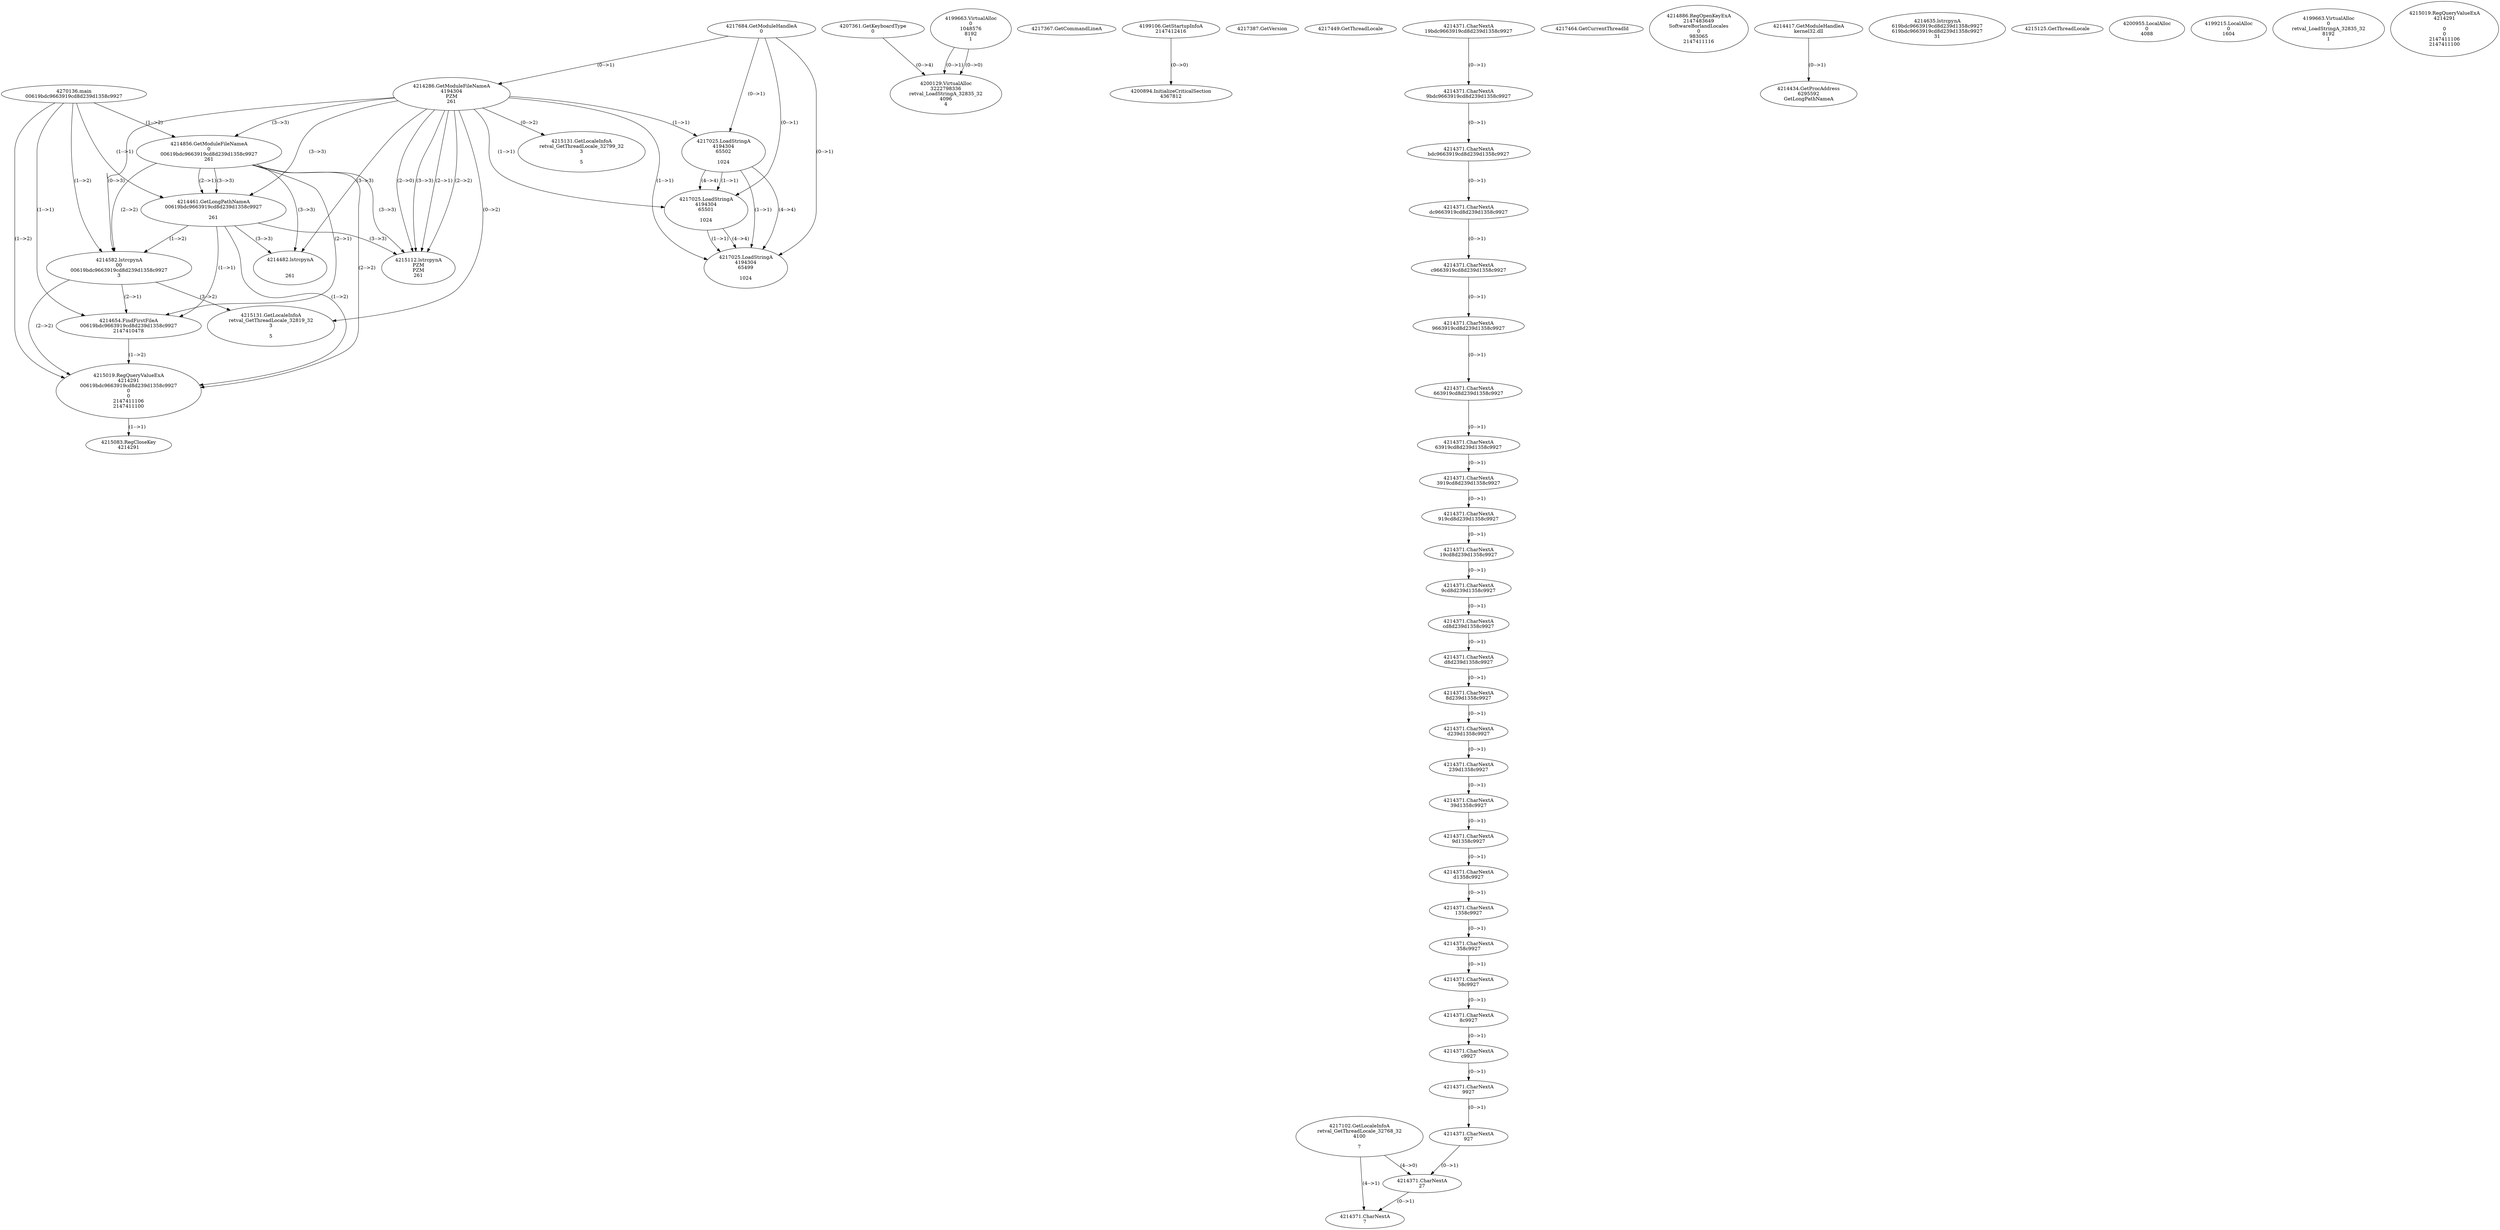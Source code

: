 // Global SCDG with merge call
digraph {
	0 [label="4270136.main
00619bdc9663919cd8d239d1358c9927"]
	1 [label="4217684.GetModuleHandleA
0"]
	2 [label="4207361.GetKeyboardType
0"]
	3 [label="4217367.GetCommandLineA
"]
	4 [label="4199106.GetStartupInfoA
2147412416"]
	5 [label="4217387.GetVersion
"]
	6 [label="4217449.GetThreadLocale
"]
	7 [label="4217102.GetLocaleInfoA
retval_GetThreadLocale_32768_32
4100

7"]
	8 [label="4217464.GetCurrentThreadId
"]
	9 [label="4214286.GetModuleFileNameA
4194304
PZM
261"]
	1 -> 9 [label="(0-->1)"]
	10 [label="4214856.GetModuleFileNameA
0
00619bdc9663919cd8d239d1358c9927
261"]
	0 -> 10 [label="(1-->2)"]
	9 -> 10 [label="(3-->3)"]
	11 [label="4214886.RegOpenKeyExA
2147483649
Software\Borland\Locales
0
983065
2147411116"]
	12 [label="4214417.GetModuleHandleA
kernel32.dll"]
	13 [label="4214434.GetProcAddress
6295592
GetLongPathNameA"]
	12 -> 13 [label="(0-->1)"]
	14 [label="4214461.GetLongPathNameA
00619bdc9663919cd8d239d1358c9927

261"]
	0 -> 14 [label="(1-->1)"]
	10 -> 14 [label="(2-->1)"]
	9 -> 14 [label="(3-->3)"]
	10 -> 14 [label="(3-->3)"]
	15 [label="4214582.lstrcpynA
00
00619bdc9663919cd8d239d1358c9927
3"]
	0 -> 15 [label="(1-->2)"]
	10 -> 15 [label="(2-->2)"]
	14 -> 15 [label="(1-->2)"]
	9 -> 15 [label="(0-->3)"]
	16 [label="4214371.CharNextA
19bdc9663919cd8d239d1358c9927"]
	17 [label="4214371.CharNextA
9bdc9663919cd8d239d1358c9927"]
	16 -> 17 [label="(0-->1)"]
	18 [label="4214371.CharNextA
bdc9663919cd8d239d1358c9927"]
	17 -> 18 [label="(0-->1)"]
	19 [label="4214371.CharNextA
dc9663919cd8d239d1358c9927"]
	18 -> 19 [label="(0-->1)"]
	20 [label="4214371.CharNextA
c9663919cd8d239d1358c9927"]
	19 -> 20 [label="(0-->1)"]
	21 [label="4214371.CharNextA
9663919cd8d239d1358c9927"]
	20 -> 21 [label="(0-->1)"]
	22 [label="4214371.CharNextA
663919cd8d239d1358c9927"]
	21 -> 22 [label="(0-->1)"]
	23 [label="4214371.CharNextA
63919cd8d239d1358c9927"]
	22 -> 23 [label="(0-->1)"]
	24 [label="4214371.CharNextA
3919cd8d239d1358c9927"]
	23 -> 24 [label="(0-->1)"]
	25 [label="4214371.CharNextA
919cd8d239d1358c9927"]
	24 -> 25 [label="(0-->1)"]
	26 [label="4214371.CharNextA
19cd8d239d1358c9927"]
	25 -> 26 [label="(0-->1)"]
	27 [label="4214371.CharNextA
9cd8d239d1358c9927"]
	26 -> 27 [label="(0-->1)"]
	28 [label="4214371.CharNextA
cd8d239d1358c9927"]
	27 -> 28 [label="(0-->1)"]
	29 [label="4214371.CharNextA
d8d239d1358c9927"]
	28 -> 29 [label="(0-->1)"]
	30 [label="4214371.CharNextA
8d239d1358c9927"]
	29 -> 30 [label="(0-->1)"]
	31 [label="4214371.CharNextA
d239d1358c9927"]
	30 -> 31 [label="(0-->1)"]
	32 [label="4214371.CharNextA
239d1358c9927"]
	31 -> 32 [label="(0-->1)"]
	33 [label="4214371.CharNextA
39d1358c9927"]
	32 -> 33 [label="(0-->1)"]
	34 [label="4214371.CharNextA
9d1358c9927"]
	33 -> 34 [label="(0-->1)"]
	35 [label="4214371.CharNextA
d1358c9927"]
	34 -> 35 [label="(0-->1)"]
	36 [label="4214371.CharNextA
1358c9927"]
	35 -> 36 [label="(0-->1)"]
	37 [label="4214371.CharNextA
358c9927"]
	36 -> 37 [label="(0-->1)"]
	38 [label="4214371.CharNextA
58c9927"]
	37 -> 38 [label="(0-->1)"]
	39 [label="4214371.CharNextA
8c9927"]
	38 -> 39 [label="(0-->1)"]
	40 [label="4214371.CharNextA
c9927"]
	39 -> 40 [label="(0-->1)"]
	41 [label="4214371.CharNextA
9927"]
	40 -> 41 [label="(0-->1)"]
	42 [label="4214371.CharNextA
927"]
	41 -> 42 [label="(0-->1)"]
	43 [label="4214371.CharNextA
27"]
	42 -> 43 [label="(0-->1)"]
	7 -> 43 [label="(4-->0)"]
	44 [label="4214371.CharNextA
7"]
	7 -> 44 [label="(4-->1)"]
	43 -> 44 [label="(0-->1)"]
	45 [label="4214635.lstrcpynA
619bdc9663919cd8d239d1358c9927
619bdc9663919cd8d239d1358c9927
31"]
	46 [label="4214654.FindFirstFileA
00619bdc9663919cd8d239d1358c9927
2147410478"]
	0 -> 46 [label="(1-->1)"]
	10 -> 46 [label="(2-->1)"]
	14 -> 46 [label="(1-->1)"]
	15 -> 46 [label="(2-->1)"]
	47 [label="4215019.RegQueryValueExA
4214291
00619bdc9663919cd8d239d1358c9927
0
0
2147411106
2147411100"]
	0 -> 47 [label="(1-->2)"]
	10 -> 47 [label="(2-->2)"]
	14 -> 47 [label="(1-->2)"]
	15 -> 47 [label="(2-->2)"]
	46 -> 47 [label="(1-->2)"]
	48 [label="4215083.RegCloseKey
4214291"]
	47 -> 48 [label="(1-->1)"]
	49 [label="4215112.lstrcpynA
PZM
PZM
261"]
	9 -> 49 [label="(2-->1)"]
	9 -> 49 [label="(2-->2)"]
	9 -> 49 [label="(3-->3)"]
	10 -> 49 [label="(3-->3)"]
	14 -> 49 [label="(3-->3)"]
	9 -> 49 [label="(2-->0)"]
	50 [label="4215125.GetThreadLocale
"]
	51 [label="4215131.GetLocaleInfoA
retval_GetThreadLocale_32819_32
3

5"]
	9 -> 51 [label="(0-->2)"]
	15 -> 51 [label="(3-->2)"]
	52 [label="4217025.LoadStringA
4194304
65502

1024"]
	1 -> 52 [label="(0-->1)"]
	9 -> 52 [label="(1-->1)"]
	53 [label="4217025.LoadStringA
4194304
65501

1024"]
	1 -> 53 [label="(0-->1)"]
	9 -> 53 [label="(1-->1)"]
	52 -> 53 [label="(1-->1)"]
	52 -> 53 [label="(4-->4)"]
	54 [label="4217025.LoadStringA
4194304
65499

1024"]
	1 -> 54 [label="(0-->1)"]
	9 -> 54 [label="(1-->1)"]
	52 -> 54 [label="(1-->1)"]
	53 -> 54 [label="(1-->1)"]
	52 -> 54 [label="(4-->4)"]
	53 -> 54 [label="(4-->4)"]
	55 [label="4200894.InitializeCriticalSection
4367812"]
	4 -> 55 [label="(0-->0)"]
	56 [label="4200955.LocalAlloc
0
4088"]
	57 [label="4199663.VirtualAlloc
0
1048576
8192
1"]
	58 [label="4199215.LocalAlloc
0
1604"]
	59 [label="4200129.VirtualAlloc
3222798336
retval_LoadStringA_32835_32
4096
4"]
	57 -> 59 [label="(0-->1)"]
	2 -> 59 [label="(0-->4)"]
	57 -> 59 [label="(0-->0)"]
	60 [label="4199663.VirtualAlloc
0
retval_LoadStringA_32835_32
8192
1"]
	61 [label="4214482.lstrcpynA


261"]
	9 -> 61 [label="(3-->3)"]
	10 -> 61 [label="(3-->3)"]
	14 -> 61 [label="(3-->3)"]
	62 [label="4215019.RegQueryValueExA
4214291

0
0
2147411106
2147411100"]
	63 [label="4215131.GetLocaleInfoA
retval_GetThreadLocale_32799_32
3

5"]
	9 -> 63 [label="(0-->2)"]
}
